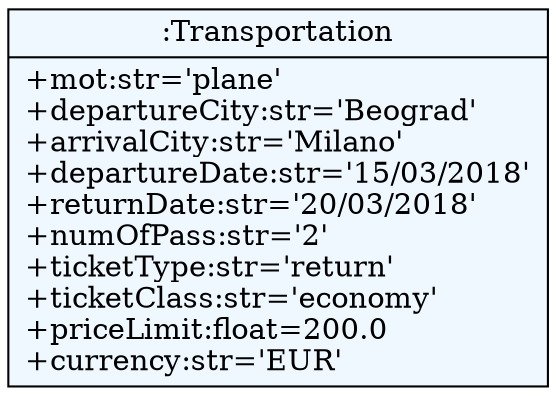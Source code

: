 
    digraph xtext {
    fontname = "Bitstream Vera Sans"
    fontsize = 8
    node[
        shape=record,
        style=filled,
        fillcolor=aliceblue
    ]
    nodesep = 0.3
    edge[dir=black,arrowtail=empty]


2024343662096[label="{:Transportation|+mot:str='plane'\l+departureCity:str='Beograd'\l+arrivalCity:str='Milano'\l+departureDate:str='15/03/2018'\l+returnDate:str='20/03/2018'\l+numOfPass:str='2'\l+ticketType:str='return'\l+ticketClass:str='economy'\l+priceLimit:float=200.0\l+currency:str='EUR'\l}"]

}
